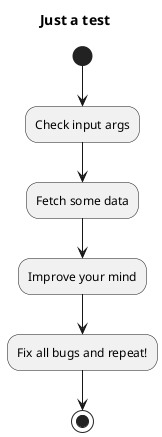 @startuml
title Just a test

(*)--> "Check input args"

    --> "Fetch some data"
    --> "Improve your mind"
    --> "Fix all bugs and repeat!"
-->(*)
@enduml

